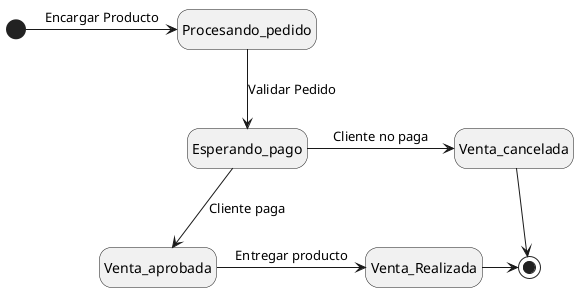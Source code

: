 @startuml ejercicio_l
hide empty description
[*] -> Procesando_pedido :Encargar Producto
Procesando_pedido --> Esperando_pago :  Validar Pedido
Esperando_pago --> Venta_aprobada : Cliente paga
Venta_aprobada -> Venta_Realizada : Entregar producto 
Venta_Realizada -> [*]

Esperando_pago -> Venta_cancelada : Cliente no paga
Venta_cancelada --> [*]
@enduml
